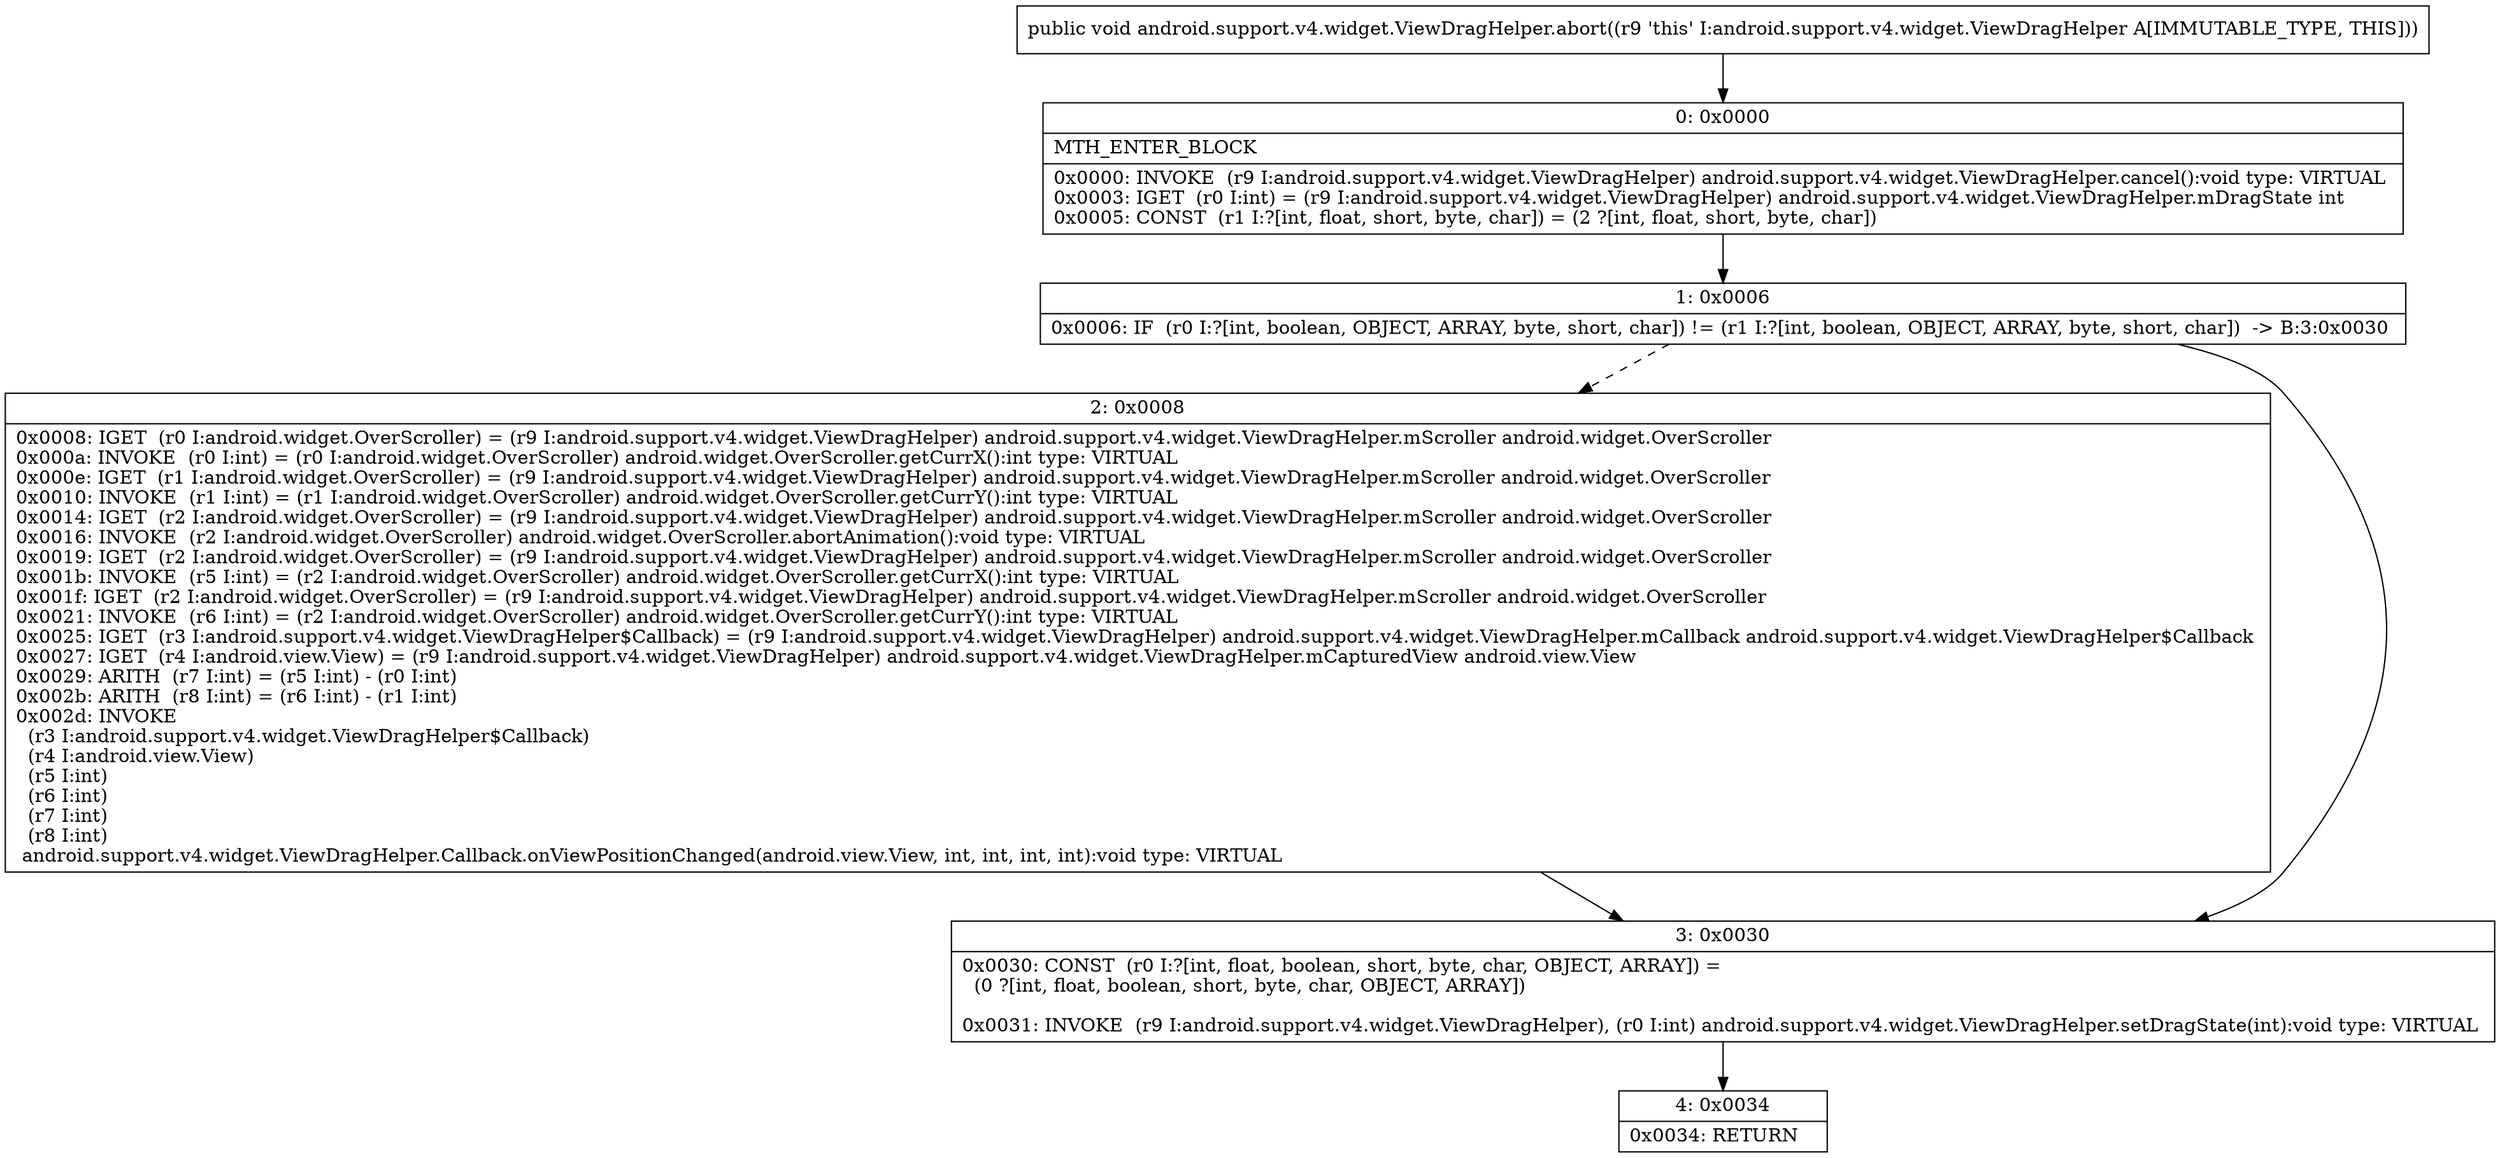 digraph "CFG forandroid.support.v4.widget.ViewDragHelper.abort()V" {
Node_0 [shape=record,label="{0\:\ 0x0000|MTH_ENTER_BLOCK\l|0x0000: INVOKE  (r9 I:android.support.v4.widget.ViewDragHelper) android.support.v4.widget.ViewDragHelper.cancel():void type: VIRTUAL \l0x0003: IGET  (r0 I:int) = (r9 I:android.support.v4.widget.ViewDragHelper) android.support.v4.widget.ViewDragHelper.mDragState int \l0x0005: CONST  (r1 I:?[int, float, short, byte, char]) = (2 ?[int, float, short, byte, char]) \l}"];
Node_1 [shape=record,label="{1\:\ 0x0006|0x0006: IF  (r0 I:?[int, boolean, OBJECT, ARRAY, byte, short, char]) != (r1 I:?[int, boolean, OBJECT, ARRAY, byte, short, char])  \-\> B:3:0x0030 \l}"];
Node_2 [shape=record,label="{2\:\ 0x0008|0x0008: IGET  (r0 I:android.widget.OverScroller) = (r9 I:android.support.v4.widget.ViewDragHelper) android.support.v4.widget.ViewDragHelper.mScroller android.widget.OverScroller \l0x000a: INVOKE  (r0 I:int) = (r0 I:android.widget.OverScroller) android.widget.OverScroller.getCurrX():int type: VIRTUAL \l0x000e: IGET  (r1 I:android.widget.OverScroller) = (r9 I:android.support.v4.widget.ViewDragHelper) android.support.v4.widget.ViewDragHelper.mScroller android.widget.OverScroller \l0x0010: INVOKE  (r1 I:int) = (r1 I:android.widget.OverScroller) android.widget.OverScroller.getCurrY():int type: VIRTUAL \l0x0014: IGET  (r2 I:android.widget.OverScroller) = (r9 I:android.support.v4.widget.ViewDragHelper) android.support.v4.widget.ViewDragHelper.mScroller android.widget.OverScroller \l0x0016: INVOKE  (r2 I:android.widget.OverScroller) android.widget.OverScroller.abortAnimation():void type: VIRTUAL \l0x0019: IGET  (r2 I:android.widget.OverScroller) = (r9 I:android.support.v4.widget.ViewDragHelper) android.support.v4.widget.ViewDragHelper.mScroller android.widget.OverScroller \l0x001b: INVOKE  (r5 I:int) = (r2 I:android.widget.OverScroller) android.widget.OverScroller.getCurrX():int type: VIRTUAL \l0x001f: IGET  (r2 I:android.widget.OverScroller) = (r9 I:android.support.v4.widget.ViewDragHelper) android.support.v4.widget.ViewDragHelper.mScroller android.widget.OverScroller \l0x0021: INVOKE  (r6 I:int) = (r2 I:android.widget.OverScroller) android.widget.OverScroller.getCurrY():int type: VIRTUAL \l0x0025: IGET  (r3 I:android.support.v4.widget.ViewDragHelper$Callback) = (r9 I:android.support.v4.widget.ViewDragHelper) android.support.v4.widget.ViewDragHelper.mCallback android.support.v4.widget.ViewDragHelper$Callback \l0x0027: IGET  (r4 I:android.view.View) = (r9 I:android.support.v4.widget.ViewDragHelper) android.support.v4.widget.ViewDragHelper.mCapturedView android.view.View \l0x0029: ARITH  (r7 I:int) = (r5 I:int) \- (r0 I:int) \l0x002b: ARITH  (r8 I:int) = (r6 I:int) \- (r1 I:int) \l0x002d: INVOKE  \l  (r3 I:android.support.v4.widget.ViewDragHelper$Callback)\l  (r4 I:android.view.View)\l  (r5 I:int)\l  (r6 I:int)\l  (r7 I:int)\l  (r8 I:int)\l android.support.v4.widget.ViewDragHelper.Callback.onViewPositionChanged(android.view.View, int, int, int, int):void type: VIRTUAL \l}"];
Node_3 [shape=record,label="{3\:\ 0x0030|0x0030: CONST  (r0 I:?[int, float, boolean, short, byte, char, OBJECT, ARRAY]) = \l  (0 ?[int, float, boolean, short, byte, char, OBJECT, ARRAY])\l \l0x0031: INVOKE  (r9 I:android.support.v4.widget.ViewDragHelper), (r0 I:int) android.support.v4.widget.ViewDragHelper.setDragState(int):void type: VIRTUAL \l}"];
Node_4 [shape=record,label="{4\:\ 0x0034|0x0034: RETURN   \l}"];
MethodNode[shape=record,label="{public void android.support.v4.widget.ViewDragHelper.abort((r9 'this' I:android.support.v4.widget.ViewDragHelper A[IMMUTABLE_TYPE, THIS])) }"];
MethodNode -> Node_0;
Node_0 -> Node_1;
Node_1 -> Node_2[style=dashed];
Node_1 -> Node_3;
Node_2 -> Node_3;
Node_3 -> Node_4;
}

